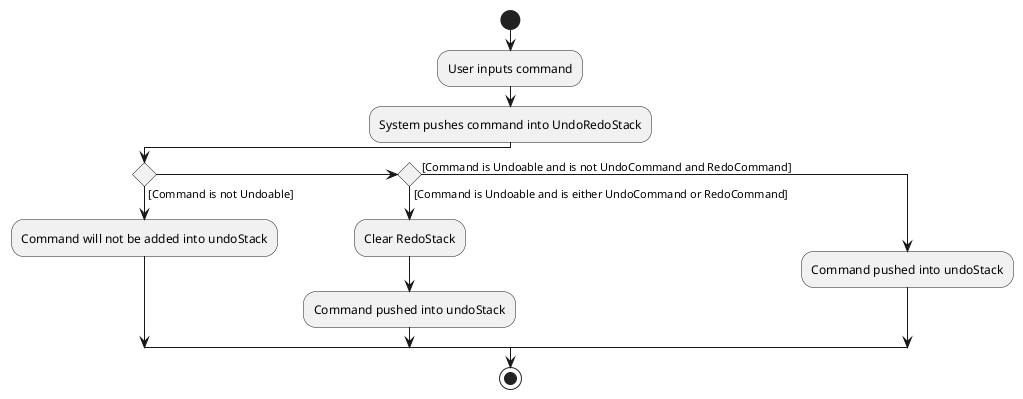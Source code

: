 @startuml
start
:User inputs command;

:System pushes command into UndoRedoStack;

if () then ([Command is not Undoable])
    :Command will not be added into undoStack;
elseif() then ([Command is Undoable and is either UndoCommand or RedoCommand])
    :Clear RedoStack;
    :Command pushed into undoStack;
else([Command is Undoable and is not UndoCommand and RedoCommand])

    :Command pushed into undoStack;

endif

stop
@enduml
